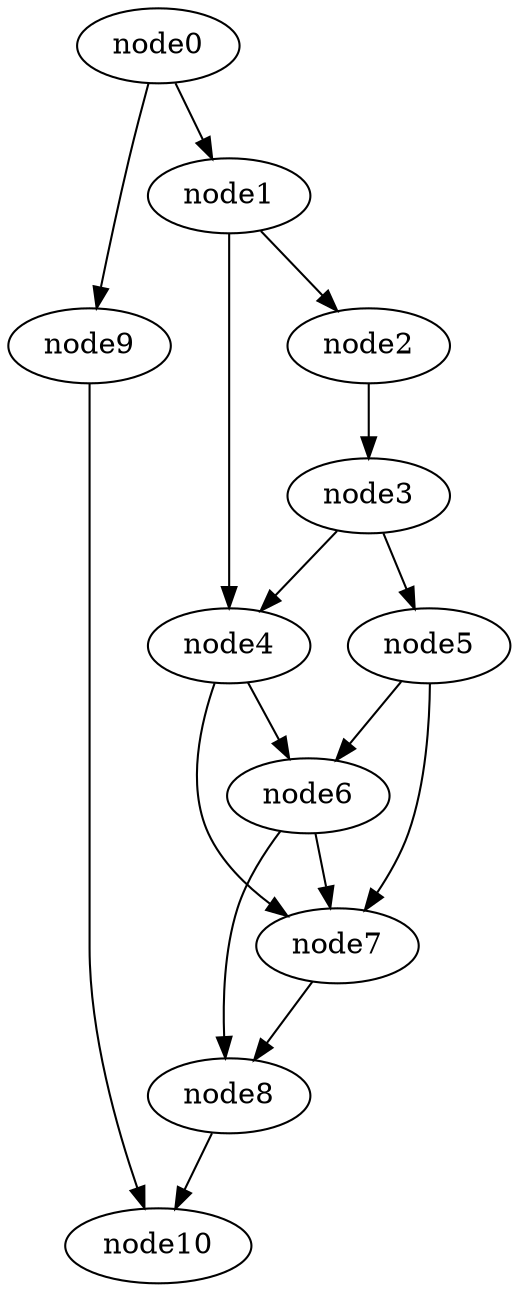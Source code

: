 digraph g{
	node10
	node9 -> node10
	node8 -> node10
	node7 -> node8
	node6 -> node8
	node6 -> node7
	node5 -> node7
	node5 -> node6
	node4 -> node7
	node4 -> node6
	node3 -> node5
	node3 -> node4
	node2 -> node3
	node1 -> node4
	node1 -> node2
	node0 -> node9
	node0 -> node1
}
